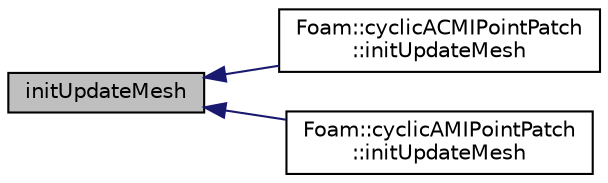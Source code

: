 digraph "initUpdateMesh"
{
  bgcolor="transparent";
  edge [fontname="Helvetica",fontsize="10",labelfontname="Helvetica",labelfontsize="10"];
  node [fontname="Helvetica",fontsize="10",shape=record];
  rankdir="LR";
  Node17 [label="initUpdateMesh",height=0.2,width=0.4,color="black", fillcolor="grey75", style="filled", fontcolor="black"];
  Node17 -> Node18 [dir="back",color="midnightblue",fontsize="10",style="solid",fontname="Helvetica"];
  Node18 [label="Foam::cyclicACMIPointPatch\l::initUpdateMesh",height=0.2,width=0.4,color="black",URL="$a26049.html#aba14098b759b2f349996ba9d0c33544c",tooltip="Initialise the update of the patch topology. "];
  Node17 -> Node19 [dir="back",color="midnightblue",fontsize="10",style="solid",fontname="Helvetica"];
  Node19 [label="Foam::cyclicAMIPointPatch\l::initUpdateMesh",height=0.2,width=0.4,color="black",URL="$a26069.html#aba14098b759b2f349996ba9d0c33544c",tooltip="Initialise the update of the patch topology. "];
}
